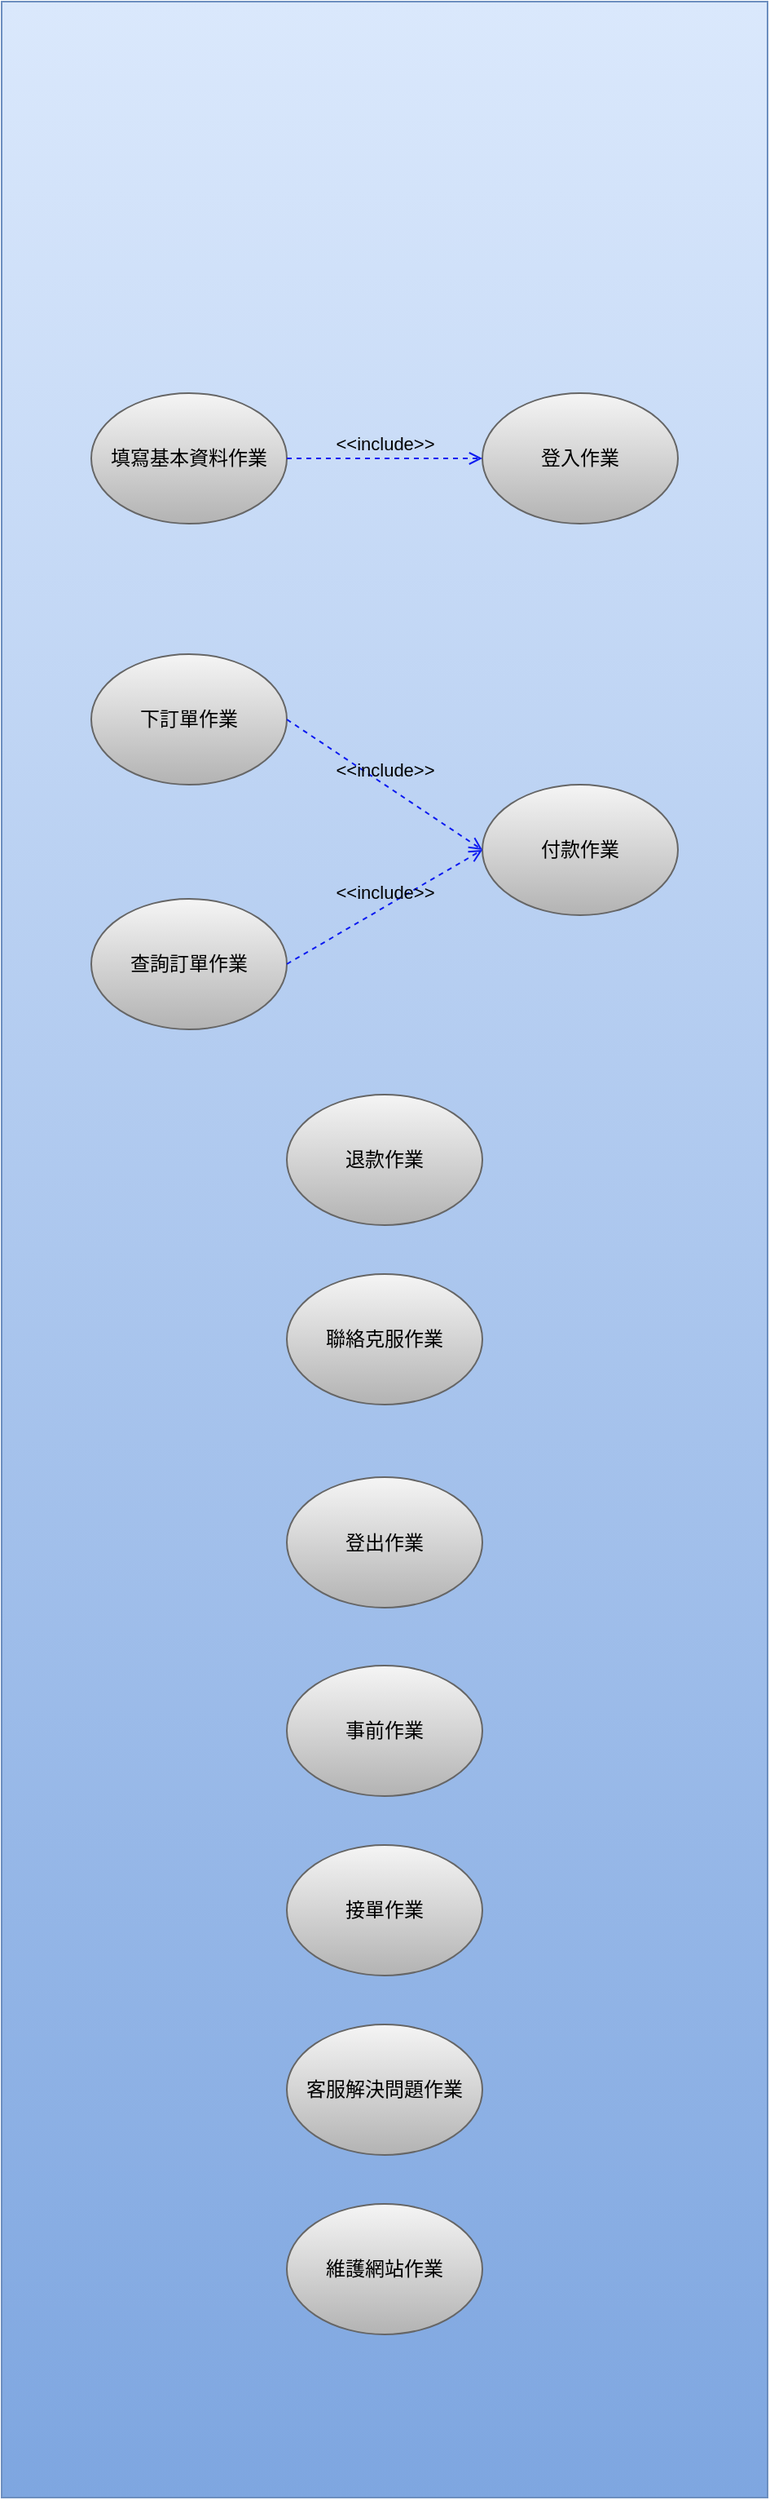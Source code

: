 <mxfile>
    <diagram id="5nWFcHsJlzp0EEoHFMl1" name="use_case_diagram">
        <mxGraphModel dx="987" dy="1335" grid="1" gridSize="10" guides="1" tooltips="1" connect="1" arrows="1" fold="1" page="1" pageScale="1" pageWidth="827" pageHeight="1169" math="0" shadow="0">
            <root>
                <mxCell id="0"/>
                <mxCell id="1" parent="0"/>
                <mxCell id="2" value="" style="rounded=0;whiteSpace=wrap;html=1;fillColor=#dae8fc;gradientColor=#7ea6e0;strokeColor=#6c8ebf;" vertex="1" parent="1">
                    <mxGeometry x="179" y="30" width="470" height="1530" as="geometry"/>
                </mxCell>
                <mxCell id="4" value="&lt;font color=&quot;#000000&quot;&gt;登入作業&lt;/font&gt;" style="ellipse;whiteSpace=wrap;html=1;fillColor=#f5f5f5;strokeColor=#666666;gradientColor=#b3b3b3;" vertex="1" parent="1">
                    <mxGeometry x="474" y="270" width="120" height="80" as="geometry"/>
                </mxCell>
                <mxCell id="5" value="&lt;font color=&quot;#000000&quot;&gt;填寫基本資料作業&lt;/font&gt;" style="ellipse;whiteSpace=wrap;html=1;fillColor=#f5f5f5;strokeColor=#666666;gradientColor=#b3b3b3;" vertex="1" parent="1">
                    <mxGeometry x="234" y="270" width="120" height="80" as="geometry"/>
                </mxCell>
                <mxCell id="6" value="&lt;font color=&quot;#000000&quot;&gt;下訂單作業&lt;/font&gt;" style="ellipse;whiteSpace=wrap;html=1;fillColor=#f5f5f5;strokeColor=#666666;gradientColor=#b3b3b3;" vertex="1" parent="1">
                    <mxGeometry x="234" y="430" width="120" height="80" as="geometry"/>
                </mxCell>
                <mxCell id="7" value="&lt;font color=&quot;#000000&quot;&gt;查詢訂單作業&lt;/font&gt;&lt;span style=&quot;color: rgba(0 , 0 , 0 , 0) ; font-family: monospace ; font-size: 0px&quot;&gt;%3CmxGraphModel%3E%3Croot%3E%3CmxCell%20id%3D%220%22%2F%3E%3CmxCell%20id%3D%221%22%20parent%3D%220%22%2F%3E%3CmxCell%20id%3D%222%22%20value%3D%22%26lt%3Bfont%20color%3D%26quot%3B%23000000%26quot%3B%26gt%3B%E4%B8%8B%E8%A8%82%E5%96%AE%E4%BD%9C%E6%A5%AD%26lt%3B%2Ffont%26gt%3B%22%20style%3D%22ellipse%3BwhiteSpace%3Dwrap%3Bhtml%3D1%3BfillColor%3D%23f5f5f5%3BstrokeColor%3D%23666666%3BgradientColor%3D%23b3b3b3%3B%22%20vertex%3D%221%22%20parent%3D%221%22%3E%3CmxGeometry%20x%3D%22354%22%20y%3D%22420%22%20width%3D%22120%22%20height%3D%2280%22%20as%3D%22geometry%22%2F%3E%3C%2FmxCell%3E%3C%2Froot%3E%3C%2FmxGraphModel%3E&lt;/span&gt;" style="ellipse;whiteSpace=wrap;html=1;fillColor=#f5f5f5;strokeColor=#666666;gradientColor=#b3b3b3;" vertex="1" parent="1">
                    <mxGeometry x="234" y="580" width="120" height="80" as="geometry"/>
                </mxCell>
                <mxCell id="8" value="&lt;font color=&quot;#000000&quot;&gt;付款作業&lt;/font&gt;" style="ellipse;whiteSpace=wrap;html=1;fillColor=#f5f5f5;strokeColor=#666666;gradientColor=#b3b3b3;" vertex="1" parent="1">
                    <mxGeometry x="474" y="510" width="120" height="80" as="geometry"/>
                </mxCell>
                <mxCell id="9" value="&lt;font color=&quot;#000000&quot;&gt;退款作業&lt;/font&gt;" style="ellipse;whiteSpace=wrap;html=1;fillColor=#f5f5f5;strokeColor=#666666;gradientColor=#b3b3b3;" vertex="1" parent="1">
                    <mxGeometry x="354" y="700" width="120" height="80" as="geometry"/>
                </mxCell>
                <mxCell id="12" value="&lt;font color=&quot;#000000&quot;&gt;聯絡克服作業&lt;/font&gt;" style="ellipse;whiteSpace=wrap;html=1;fillColor=#f5f5f5;strokeColor=#666666;gradientColor=#b3b3b3;" vertex="1" parent="1">
                    <mxGeometry x="354" y="810" width="120" height="80" as="geometry"/>
                </mxCell>
                <mxCell id="13" value="&lt;font color=&quot;#000000&quot;&gt;登出作業&lt;/font&gt;" style="ellipse;whiteSpace=wrap;html=1;fillColor=#f5f5f5;strokeColor=#666666;gradientColor=#b3b3b3;" vertex="1" parent="1">
                    <mxGeometry x="354" y="934.5" width="120" height="80" as="geometry"/>
                </mxCell>
                <mxCell id="14" value="&lt;font color=&quot;#000000&quot;&gt;事前作業&lt;/font&gt;" style="ellipse;whiteSpace=wrap;html=1;fillColor=#f5f5f5;strokeColor=#666666;gradientColor=#b3b3b3;" vertex="1" parent="1">
                    <mxGeometry x="354" y="1050" width="120" height="80" as="geometry"/>
                </mxCell>
                <mxCell id="15" value="&lt;font color=&quot;#000000&quot;&gt;接單作業&lt;/font&gt;" style="ellipse;whiteSpace=wrap;html=1;fillColor=#f5f5f5;strokeColor=#666666;gradientColor=#b3b3b3;" vertex="1" parent="1">
                    <mxGeometry x="354" y="1160" width="120" height="80" as="geometry"/>
                </mxCell>
                <mxCell id="16" value="&lt;font color=&quot;#000000&quot;&gt;客服解決問題作業&lt;/font&gt;" style="ellipse;whiteSpace=wrap;html=1;fillColor=#f5f5f5;strokeColor=#666666;gradientColor=#b3b3b3;" vertex="1" parent="1">
                    <mxGeometry x="354" y="1270" width="120" height="80" as="geometry"/>
                </mxCell>
                <mxCell id="17" value="&lt;font color=&quot;#000000&quot;&gt;維護網站作業&lt;/font&gt;" style="ellipse;whiteSpace=wrap;html=1;fillColor=#f5f5f5;strokeColor=#666666;gradientColor=#b3b3b3;" vertex="1" parent="1">
                    <mxGeometry x="354" y="1380" width="120" height="80" as="geometry"/>
                </mxCell>
                <mxCell id="18" value="&amp;lt;&amp;lt;include&amp;gt;&amp;gt;" style="html=1;verticalAlign=bottom;labelBackgroundColor=none;endArrow=open;endFill=0;dashed=1;fontColor=#000000;exitX=1;exitY=0.5;exitDx=0;exitDy=0;entryX=0;entryY=0.5;entryDx=0;entryDy=0;strokeColor=#0C1BF0;" edge="1" parent="1" source="5" target="4">
                    <mxGeometry width="160" relative="1" as="geometry">
                        <mxPoint x="320" y="490" as="sourcePoint"/>
                        <mxPoint x="480" y="490" as="targetPoint"/>
                    </mxGeometry>
                </mxCell>
                <mxCell id="19" value="&amp;lt;&amp;lt;include&amp;gt;&amp;gt;" style="html=1;verticalAlign=bottom;labelBackgroundColor=none;endArrow=open;endFill=0;dashed=1;fontColor=#000000;exitX=1;exitY=0.5;exitDx=0;exitDy=0;entryX=0;entryY=0.5;entryDx=0;entryDy=0;strokeColor=#0C1BF0;" edge="1" parent="1" source="6" target="8">
                    <mxGeometry width="160" relative="1" as="geometry">
                        <mxPoint x="364" y="320" as="sourcePoint"/>
                        <mxPoint x="484" y="320" as="targetPoint"/>
                    </mxGeometry>
                </mxCell>
                <mxCell id="20" value="&amp;lt;&amp;lt;include&amp;gt;&amp;gt;" style="html=1;verticalAlign=bottom;labelBackgroundColor=none;endArrow=open;endFill=0;dashed=1;fontColor=#000000;exitX=1;exitY=0.5;exitDx=0;exitDy=0;entryX=0;entryY=0.5;entryDx=0;entryDy=0;strokeColor=#0C1BF0;" edge="1" parent="1" source="7" target="8">
                    <mxGeometry width="160" relative="1" as="geometry">
                        <mxPoint x="364" y="480" as="sourcePoint"/>
                        <mxPoint x="484" y="560" as="targetPoint"/>
                    </mxGeometry>
                </mxCell>
            </root>
        </mxGraphModel>
    </diagram>
</mxfile>
